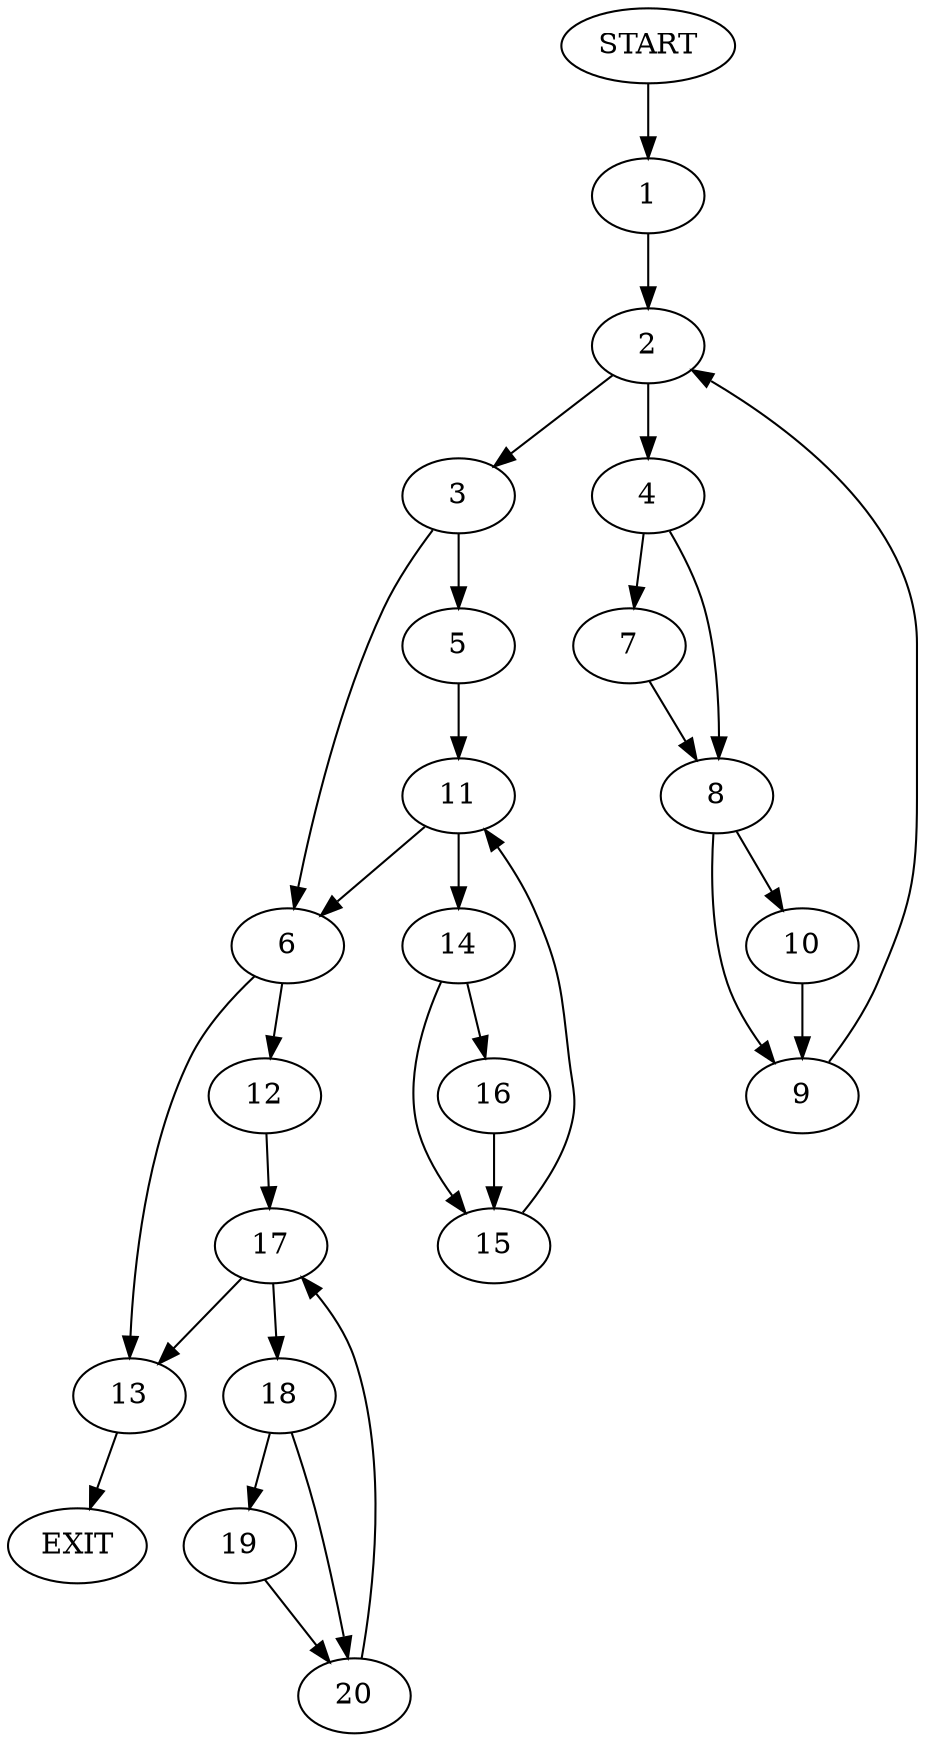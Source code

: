 digraph {
0 [label="START"]
21 [label="EXIT"]
0 -> 1
1 -> 2
2 -> 3
2 -> 4
3 -> 5
3 -> 6
4 -> 7
4 -> 8
7 -> 8
8 -> 9
8 -> 10
9 -> 2
10 -> 9
5 -> 11
6 -> 12
6 -> 13
11 -> 6
11 -> 14
14 -> 15
14 -> 16
16 -> 15
15 -> 11
12 -> 17
13 -> 21
17 -> 13
17 -> 18
18 -> 19
18 -> 20
20 -> 17
19 -> 20
}
